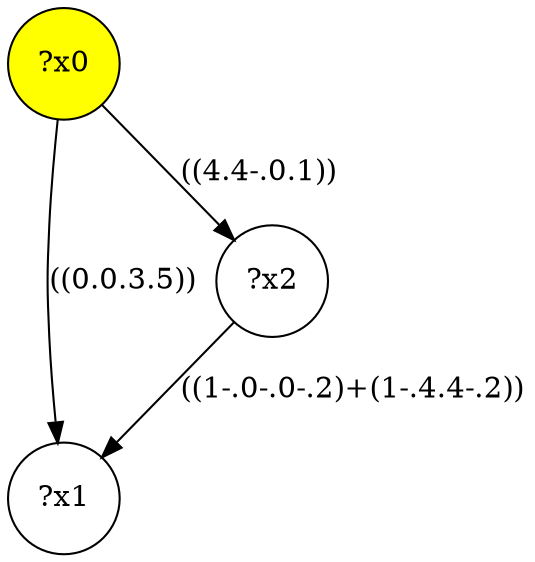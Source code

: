 digraph g {
	x0 [fillcolor="yellow", style="filled," shape=circle, label="?x0"];
	x1 [shape=circle, label="?x1"];
	x0 -> x1 [label="((0.0.3.5))"];
	x2 [shape=circle, label="?x2"];
	x0 -> x2 [label="((4.4-.0.1))"];
	x2 -> x1 [label="((1-.0-.0-.2)+(1-.4.4-.2))"];
}
